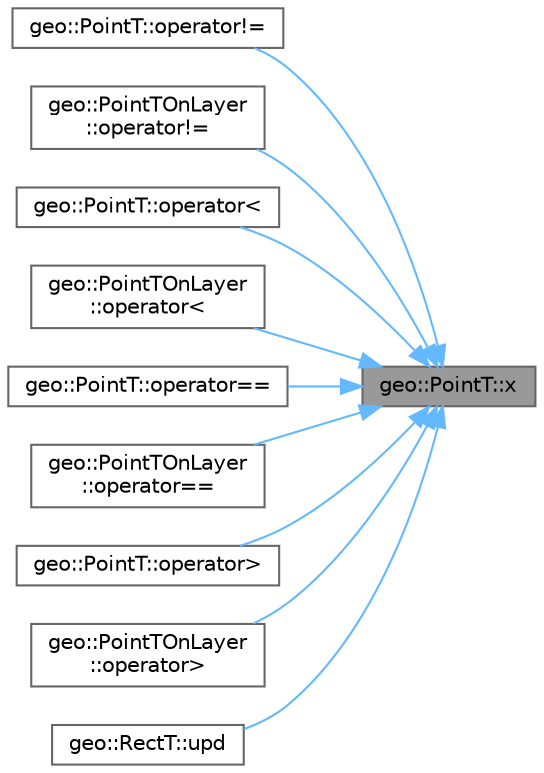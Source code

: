 digraph "geo::PointT::x"
{
 // LATEX_PDF_SIZE
  bgcolor="transparent";
  edge [fontname=Helvetica,fontsize=10,labelfontname=Helvetica,labelfontsize=10];
  node [fontname=Helvetica,fontsize=10,shape=box,height=0.2,width=0.4];
  rankdir="RL";
  Node1 [id="Node000001",label="geo::PointT::x",height=0.2,width=0.4,color="gray40", fillcolor="grey60", style="filled", fontcolor="black",tooltip="Return x."];
  Node1 -> Node2 [id="edge1_Node000001_Node000002",dir="back",color="steelblue1",style="solid",tooltip=" "];
  Node2 [id="Node000002",label="geo::PointT::operator!=",height=0.2,width=0.4,color="grey40", fillcolor="white", style="filled",URL="$classgeo_1_1_point_t.html#ac0fa549ee5a08a149f87597949e79497",tooltip="Overload operator !=."];
  Node1 -> Node3 [id="edge2_Node000001_Node000003",dir="back",color="steelblue1",style="solid",tooltip=" "];
  Node3 [id="Node000003",label="geo::PointTOnLayer\l::operator!=",height=0.2,width=0.4,color="grey40", fillcolor="white", style="filled",URL="$classgeo_1_1_point_t_on_layer.html#a2a28fda621af61cbe8ef1924fe09c7c2",tooltip="Overload operator !=."];
  Node1 -> Node4 [id="edge3_Node000001_Node000004",dir="back",color="steelblue1",style="solid",tooltip=" "];
  Node4 [id="Node000004",label="geo::PointT::operator\<",height=0.2,width=0.4,color="grey40", fillcolor="white", style="filled",URL="$classgeo_1_1_point_t.html#ab648677113d01ccf0ccf7db503c18054",tooltip="Overload operator <."];
  Node1 -> Node5 [id="edge4_Node000001_Node000005",dir="back",color="steelblue1",style="solid",tooltip=" "];
  Node5 [id="Node000005",label="geo::PointTOnLayer\l::operator\<",height=0.2,width=0.4,color="grey40", fillcolor="white", style="filled",URL="$classgeo_1_1_point_t_on_layer.html#a54c1ddc2dd922461bf85ed4c9f4ef49b",tooltip="Overload operator <."];
  Node1 -> Node6 [id="edge5_Node000001_Node000006",dir="back",color="steelblue1",style="solid",tooltip=" "];
  Node6 [id="Node000006",label="geo::PointT::operator==",height=0.2,width=0.4,color="grey40", fillcolor="white", style="filled",URL="$classgeo_1_1_point_t.html#a52329ea7742af13e6782de1cdcb26d42",tooltip="Overload operator ==."];
  Node1 -> Node7 [id="edge6_Node000001_Node000007",dir="back",color="steelblue1",style="solid",tooltip=" "];
  Node7 [id="Node000007",label="geo::PointTOnLayer\l::operator==",height=0.2,width=0.4,color="grey40", fillcolor="white", style="filled",URL="$classgeo_1_1_point_t_on_layer.html#a5988e717db7e21824f70465f63b0fc26",tooltip="Overload operator ==."];
  Node1 -> Node8 [id="edge7_Node000001_Node000008",dir="back",color="steelblue1",style="solid",tooltip=" "];
  Node8 [id="Node000008",label="geo::PointT::operator\>",height=0.2,width=0.4,color="grey40", fillcolor="white", style="filled",URL="$classgeo_1_1_point_t.html#a3d7caf38fbb5e295e17a50d4da070805",tooltip="Overload operator >"];
  Node1 -> Node9 [id="edge8_Node000001_Node000009",dir="back",color="steelblue1",style="solid",tooltip=" "];
  Node9 [id="Node000009",label="geo::PointTOnLayer\l::operator\>",height=0.2,width=0.4,color="grey40", fillcolor="white", style="filled",URL="$classgeo_1_1_point_t_on_layer.html#acef9e56804f2c3e76fd614da18cdb351",tooltip="Overload operator >"];
  Node1 -> Node10 [id="edge9_Node000001_Node000010",dir="back",color="steelblue1",style="solid",tooltip=" "];
  Node10 [id="Node000010",label="geo::RectT::upd",height=0.2,width=0.4,color="grey40", fillcolor="white", style="filled",URL="$classgeo_1_1_rect_t.html#a273cecbe977a9fcab183b3e86ab2eb39",tooltip="Expand with point."];
}
